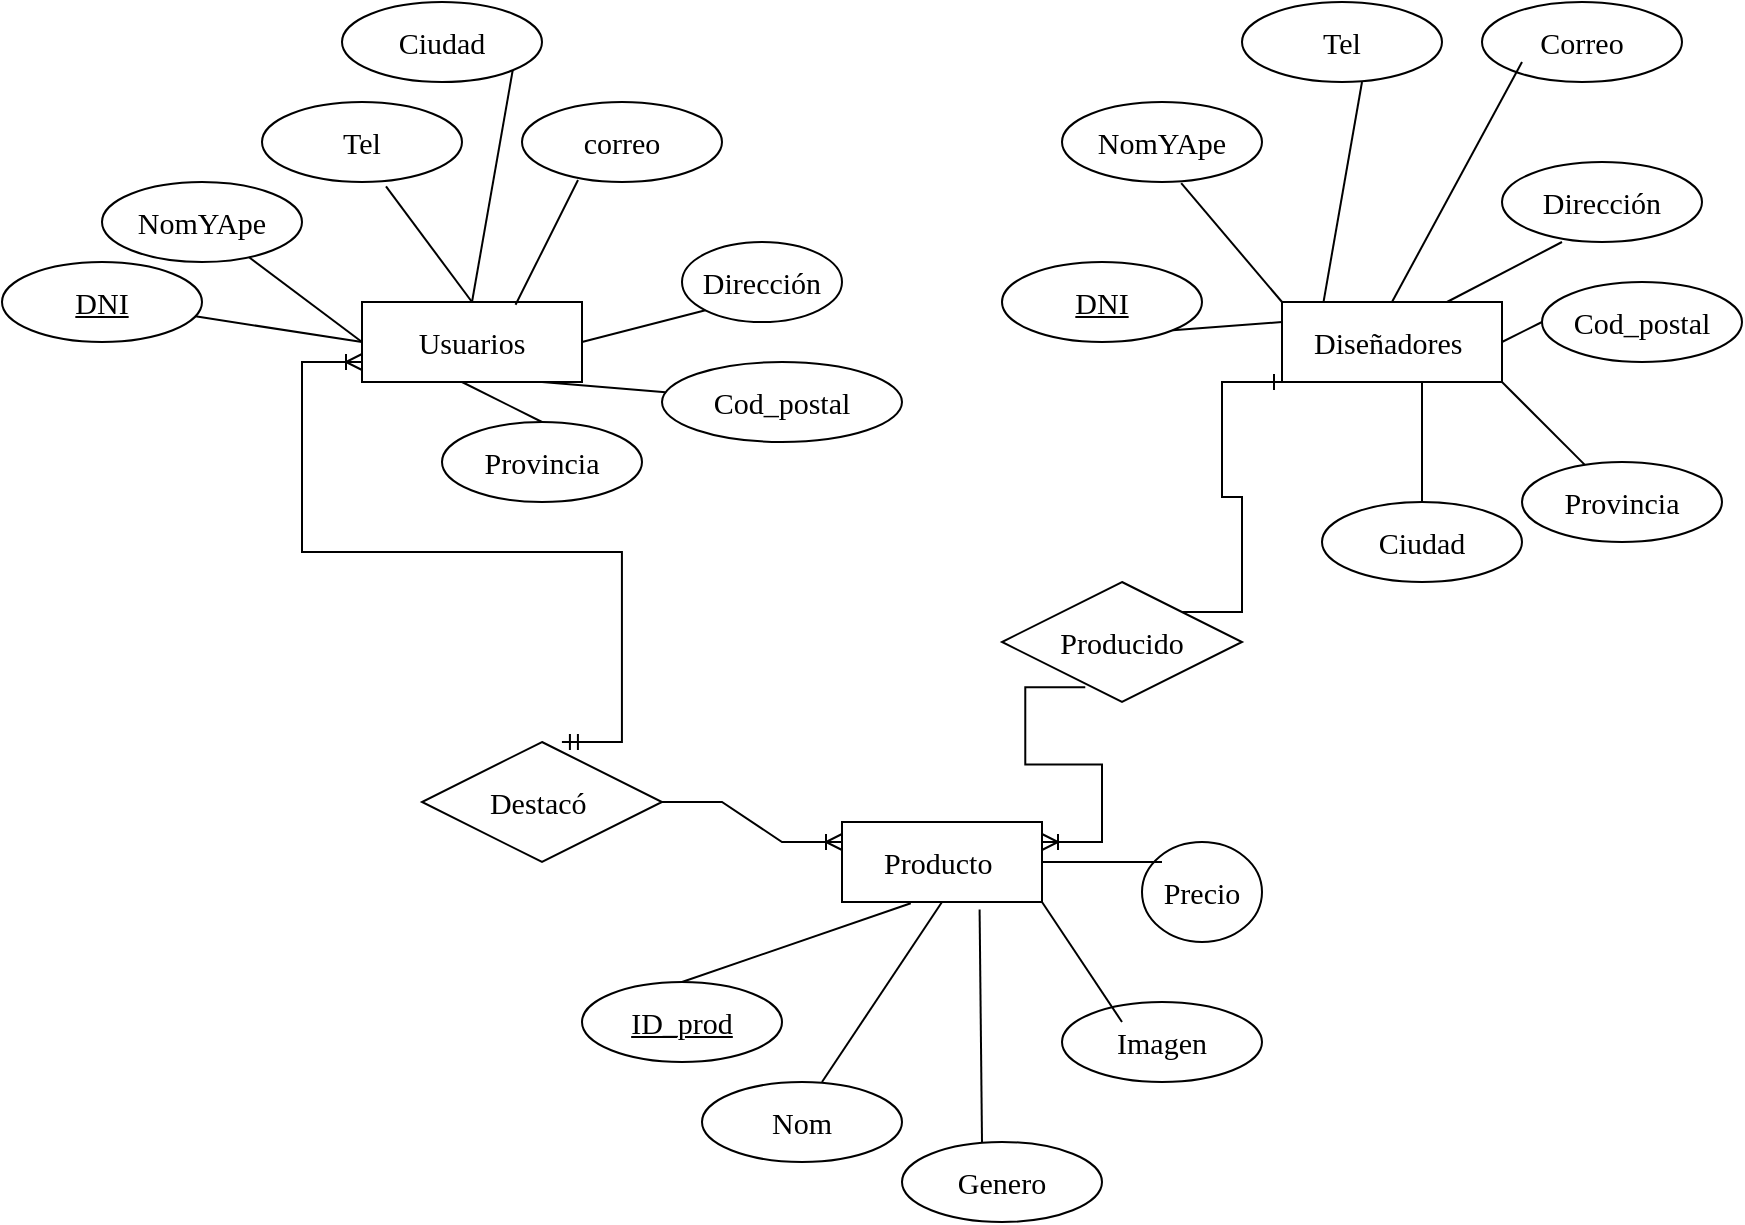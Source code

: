 <mxfile version="20.3.6" type="device"><diagram id="9QKipueDHcmIfer5tEZV" name="Page-1"><mxGraphModel dx="1842" dy="571" grid="1" gridSize="10" guides="0" tooltips="1" connect="1" arrows="1" fold="1" page="1" pageScale="1" pageWidth="850" pageHeight="1100" math="0" shadow="0"><root><mxCell id="0"/><mxCell id="1" parent="0"/><mxCell id="NdYWTmXL5DoAcPuM7iXY-13" value="Usuarios" style="whiteSpace=wrap;html=1;align=center;fontFamily=Verdana;fontSize=15;" vertex="1" parent="1"><mxGeometry x="170" y="280" width="110" height="40" as="geometry"/></mxCell><mxCell id="NdYWTmXL5DoAcPuM7iXY-14" value="Diseñadores&amp;nbsp;" style="whiteSpace=wrap;html=1;align=center;fontFamily=Verdana;fontSize=15;" vertex="1" parent="1"><mxGeometry x="630" y="280" width="110" height="40" as="geometry"/></mxCell><mxCell id="NdYWTmXL5DoAcPuM7iXY-17" value="DNI" style="ellipse;whiteSpace=wrap;html=1;align=center;fontStyle=4;fontFamily=Verdana;fontSize=15;" vertex="1" parent="1"><mxGeometry x="-10" y="260" width="100" height="40" as="geometry"/></mxCell><mxCell id="NdYWTmXL5DoAcPuM7iXY-18" value="" style="endArrow=none;html=1;rounded=0;fontFamily=Verdana;fontSize=15;" edge="1" parent="1" source="NdYWTmXL5DoAcPuM7iXY-17"><mxGeometry relative="1" as="geometry"><mxPoint x="100" y="370" as="sourcePoint"/><mxPoint x="170" y="300" as="targetPoint"/></mxGeometry></mxCell><mxCell id="NdYWTmXL5DoAcPuM7iXY-20" value="NomYApe" style="ellipse;whiteSpace=wrap;html=1;align=center;fontFamily=Verdana;fontSize=15;" vertex="1" parent="1"><mxGeometry x="40" y="220" width="100" height="40" as="geometry"/></mxCell><mxCell id="NdYWTmXL5DoAcPuM7iXY-21" value="correo" style="ellipse;whiteSpace=wrap;html=1;align=center;fontFamily=Verdana;fontSize=15;" vertex="1" parent="1"><mxGeometry x="250" y="180" width="100" height="40" as="geometry"/></mxCell><mxCell id="NdYWTmXL5DoAcPuM7iXY-22" value="" style="endArrow=none;html=1;rounded=0;fontFamily=Verdana;fontSize=15;entryX=0.698;entryY=0.035;entryDx=0;entryDy=0;exitX=0.28;exitY=0.975;exitDx=0;exitDy=0;exitPerimeter=0;entryPerimeter=0;" edge="1" parent="1" source="NdYWTmXL5DoAcPuM7iXY-21" target="NdYWTmXL5DoAcPuM7iXY-13"><mxGeometry relative="1" as="geometry"><mxPoint x="260" y="240" as="sourcePoint"/><mxPoint x="420" y="240" as="targetPoint"/></mxGeometry></mxCell><mxCell id="NdYWTmXL5DoAcPuM7iXY-24" value="" style="endArrow=none;html=1;rounded=0;fontFamily=Verdana;fontSize=15;entryX=0;entryY=0.5;entryDx=0;entryDy=0;" edge="1" parent="1" source="NdYWTmXL5DoAcPuM7iXY-20" target="NdYWTmXL5DoAcPuM7iXY-13"><mxGeometry relative="1" as="geometry"><mxPoint x="120" y="310" as="sourcePoint"/><mxPoint x="280" y="310" as="targetPoint"/></mxGeometry></mxCell><mxCell id="NdYWTmXL5DoAcPuM7iXY-25" value="Tel" style="ellipse;whiteSpace=wrap;html=1;align=center;fontFamily=Verdana;fontSize=15;" vertex="1" parent="1"><mxGeometry x="120" y="180" width="100" height="40" as="geometry"/></mxCell><mxCell id="NdYWTmXL5DoAcPuM7iXY-26" value="Dirección" style="ellipse;whiteSpace=wrap;html=1;align=center;fontFamily=Verdana;fontSize=15;" vertex="1" parent="1"><mxGeometry x="330" y="250" width="80" height="40" as="geometry"/></mxCell><mxCell id="NdYWTmXL5DoAcPuM7iXY-27" value="Ciudad" style="ellipse;whiteSpace=wrap;html=1;align=center;fontFamily=Verdana;fontSize=15;" vertex="1" parent="1"><mxGeometry x="160" y="130" width="100" height="40" as="geometry"/></mxCell><mxCell id="NdYWTmXL5DoAcPuM7iXY-28" value="" style="endArrow=none;html=1;rounded=0;fontFamily=Verdana;fontSize=15;entryX=0;entryY=1;entryDx=0;entryDy=0;" edge="1" parent="1" target="NdYWTmXL5DoAcPuM7iXY-26"><mxGeometry relative="1" as="geometry"><mxPoint x="280" y="300" as="sourcePoint"/><mxPoint x="440" y="300" as="targetPoint"/></mxGeometry></mxCell><mxCell id="NdYWTmXL5DoAcPuM7iXY-29" value="Cod_postal" style="ellipse;whiteSpace=wrap;html=1;align=center;fontFamily=Verdana;fontSize=15;" vertex="1" parent="1"><mxGeometry x="320" y="310" width="120" height="40" as="geometry"/></mxCell><mxCell id="NdYWTmXL5DoAcPuM7iXY-30" value="Provincia" style="ellipse;whiteSpace=wrap;html=1;align=center;fontFamily=Verdana;fontSize=15;" vertex="1" parent="1"><mxGeometry x="210" y="340" width="100" height="40" as="geometry"/></mxCell><mxCell id="NdYWTmXL5DoAcPuM7iXY-32" value="" style="endArrow=none;html=1;rounded=0;fontFamily=Verdana;fontSize=15;" edge="1" parent="1" target="NdYWTmXL5DoAcPuM7iXY-29"><mxGeometry relative="1" as="geometry"><mxPoint x="260" y="320" as="sourcePoint"/><mxPoint x="420" y="320" as="targetPoint"/></mxGeometry></mxCell><mxCell id="NdYWTmXL5DoAcPuM7iXY-33" value="" style="endArrow=none;html=1;rounded=0;fontFamily=Verdana;fontSize=15;entryX=0.5;entryY=0;entryDx=0;entryDy=0;" edge="1" parent="1" target="NdYWTmXL5DoAcPuM7iXY-30"><mxGeometry relative="1" as="geometry"><mxPoint x="220" y="320" as="sourcePoint"/><mxPoint x="200" y="370" as="targetPoint"/></mxGeometry></mxCell><mxCell id="NdYWTmXL5DoAcPuM7iXY-34" value="" style="endArrow=none;html=1;rounded=0;fontFamily=Verdana;fontSize=15;exitX=0.5;exitY=0;exitDx=0;exitDy=0;entryX=1;entryY=1;entryDx=0;entryDy=0;" edge="1" parent="1" source="NdYWTmXL5DoAcPuM7iXY-13" target="NdYWTmXL5DoAcPuM7iXY-27"><mxGeometry relative="1" as="geometry"><mxPoint x="150" y="210" as="sourcePoint"/><mxPoint x="250" y="170" as="targetPoint"/></mxGeometry></mxCell><mxCell id="NdYWTmXL5DoAcPuM7iXY-35" value="Ciudad" style="ellipse;whiteSpace=wrap;html=1;align=center;fontFamily=Verdana;fontSize=15;" vertex="1" parent="1"><mxGeometry x="650" y="380" width="100" height="40" as="geometry"/></mxCell><mxCell id="NdYWTmXL5DoAcPuM7iXY-36" value="NomYApe" style="ellipse;whiteSpace=wrap;html=1;align=center;fontFamily=Verdana;fontSize=15;" vertex="1" parent="1"><mxGeometry x="520" y="180" width="100" height="40" as="geometry"/></mxCell><mxCell id="NdYWTmXL5DoAcPuM7iXY-37" value="Provincia" style="ellipse;whiteSpace=wrap;html=1;align=center;fontFamily=Verdana;fontSize=15;" vertex="1" parent="1"><mxGeometry x="750" y="360" width="100" height="40" as="geometry"/></mxCell><mxCell id="NdYWTmXL5DoAcPuM7iXY-39" value="Dirección" style="ellipse;whiteSpace=wrap;html=1;align=center;fontFamily=Verdana;fontSize=15;" vertex="1" parent="1"><mxGeometry x="740" y="210" width="100" height="40" as="geometry"/></mxCell><mxCell id="NdYWTmXL5DoAcPuM7iXY-40" value="Tel" style="ellipse;whiteSpace=wrap;html=1;align=center;fontFamily=Verdana;fontSize=15;" vertex="1" parent="1"><mxGeometry x="610" y="130" width="100" height="40" as="geometry"/></mxCell><mxCell id="NdYWTmXL5DoAcPuM7iXY-41" value="Correo" style="ellipse;whiteSpace=wrap;html=1;align=center;fontFamily=Verdana;fontSize=15;" vertex="1" parent="1"><mxGeometry x="730" y="130" width="100" height="40" as="geometry"/></mxCell><mxCell id="NdYWTmXL5DoAcPuM7iXY-46" value="DNI" style="ellipse;whiteSpace=wrap;html=1;align=center;fontStyle=4;fontFamily=Verdana;fontSize=15;" vertex="1" parent="1"><mxGeometry x="490" y="260" width="100" height="40" as="geometry"/></mxCell><mxCell id="NdYWTmXL5DoAcPuM7iXY-47" value="Cod_postal" style="ellipse;whiteSpace=wrap;html=1;align=center;fontFamily=Verdana;fontSize=15;" vertex="1" parent="1"><mxGeometry x="760" y="270" width="100" height="40" as="geometry"/></mxCell><mxCell id="NdYWTmXL5DoAcPuM7iXY-48" value="" style="endArrow=none;html=1;rounded=0;fontFamily=Verdana;fontSize=15;exitX=1;exitY=1;exitDx=0;exitDy=0;entryX=0;entryY=0.25;entryDx=0;entryDy=0;" edge="1" parent="1" source="NdYWTmXL5DoAcPuM7iXY-46" target="NdYWTmXL5DoAcPuM7iXY-14"><mxGeometry relative="1" as="geometry"><mxPoint x="480" y="300" as="sourcePoint"/><mxPoint x="640" y="300" as="targetPoint"/></mxGeometry></mxCell><mxCell id="NdYWTmXL5DoAcPuM7iXY-49" value="" style="endArrow=none;html=1;rounded=0;fontFamily=Verdana;fontSize=15;exitX=0.596;exitY=1.015;exitDx=0;exitDy=0;exitPerimeter=0;" edge="1" parent="1" source="NdYWTmXL5DoAcPuM7iXY-36"><mxGeometry relative="1" as="geometry"><mxPoint x="470" y="280" as="sourcePoint"/><mxPoint x="630" y="280" as="targetPoint"/></mxGeometry></mxCell><mxCell id="NdYWTmXL5DoAcPuM7iXY-50" value="" style="endArrow=none;html=1;rounded=0;fontFamily=Verdana;fontSize=15;exitX=0.189;exitY=-0.005;exitDx=0;exitDy=0;exitPerimeter=0;entryX=0.6;entryY=1;entryDx=0;entryDy=0;entryPerimeter=0;" edge="1" parent="1" source="NdYWTmXL5DoAcPuM7iXY-14" target="NdYWTmXL5DoAcPuM7iXY-40"><mxGeometry relative="1" as="geometry"><mxPoint x="510" y="180" as="sourcePoint"/><mxPoint x="670" y="180" as="targetPoint"/></mxGeometry></mxCell><mxCell id="NdYWTmXL5DoAcPuM7iXY-51" value="" style="endArrow=none;html=1;rounded=0;fontFamily=Verdana;fontSize=15;exitX=0.5;exitY=0;exitDx=0;exitDy=0;" edge="1" parent="1" source="NdYWTmXL5DoAcPuM7iXY-14"><mxGeometry relative="1" as="geometry"><mxPoint x="590" y="160" as="sourcePoint"/><mxPoint x="750" y="160" as="targetPoint"/></mxGeometry></mxCell><mxCell id="NdYWTmXL5DoAcPuM7iXY-52" value="" style="endArrow=none;html=1;rounded=0;fontFamily=Verdana;fontSize=15;exitX=0.75;exitY=0;exitDx=0;exitDy=0;" edge="1" parent="1" source="NdYWTmXL5DoAcPuM7iXY-14"><mxGeometry relative="1" as="geometry"><mxPoint x="610" y="250" as="sourcePoint"/><mxPoint x="770" y="250" as="targetPoint"/></mxGeometry></mxCell><mxCell id="NdYWTmXL5DoAcPuM7iXY-53" value="" style="endArrow=none;html=1;rounded=0;fontFamily=Verdana;fontSize=15;exitX=1;exitY=0.5;exitDx=0;exitDy=0;" edge="1" parent="1" source="NdYWTmXL5DoAcPuM7iXY-14"><mxGeometry relative="1" as="geometry"><mxPoint x="600" y="290" as="sourcePoint"/><mxPoint x="760" y="290" as="targetPoint"/></mxGeometry></mxCell><mxCell id="NdYWTmXL5DoAcPuM7iXY-54" value="" style="endArrow=none;html=1;rounded=0;fontFamily=Verdana;fontSize=15;entryX=1;entryY=1;entryDx=0;entryDy=0;" edge="1" parent="1" source="NdYWTmXL5DoAcPuM7iXY-37" target="NdYWTmXL5DoAcPuM7iXY-14"><mxGeometry relative="1" as="geometry"><mxPoint x="580" y="330" as="sourcePoint"/><mxPoint x="740" y="330" as="targetPoint"/></mxGeometry></mxCell><mxCell id="NdYWTmXL5DoAcPuM7iXY-55" value="" style="endArrow=none;html=1;rounded=0;fontFamily=Verdana;fontSize=15;" edge="1" parent="1" source="NdYWTmXL5DoAcPuM7iXY-35"><mxGeometry relative="1" as="geometry"><mxPoint x="540" y="320" as="sourcePoint"/><mxPoint x="700" y="320" as="targetPoint"/></mxGeometry></mxCell><mxCell id="NdYWTmXL5DoAcPuM7iXY-57" value="Producto&amp;nbsp;" style="whiteSpace=wrap;html=1;align=center;fontFamily=Verdana;fontSize=15;" vertex="1" parent="1"><mxGeometry x="410" y="540" width="100" height="40" as="geometry"/></mxCell><mxCell id="NdYWTmXL5DoAcPuM7iXY-58" value="ID_prod" style="ellipse;whiteSpace=wrap;html=1;align=center;fontStyle=4;fontFamily=Verdana;fontSize=15;" vertex="1" parent="1"><mxGeometry x="280" y="620" width="100" height="40" as="geometry"/></mxCell><mxCell id="NdYWTmXL5DoAcPuM7iXY-59" value="Nom" style="ellipse;whiteSpace=wrap;html=1;align=center;fontFamily=Verdana;fontSize=15;" vertex="1" parent="1"><mxGeometry x="340" y="670" width="100" height="40" as="geometry"/></mxCell><mxCell id="NdYWTmXL5DoAcPuM7iXY-60" value="Imagen" style="ellipse;whiteSpace=wrap;html=1;align=center;fontFamily=Verdana;fontSize=15;" vertex="1" parent="1"><mxGeometry x="520" y="630" width="100" height="40" as="geometry"/></mxCell><mxCell id="NdYWTmXL5DoAcPuM7iXY-61" value="Genero" style="ellipse;whiteSpace=wrap;html=1;align=center;fontFamily=Verdana;fontSize=15;" vertex="1" parent="1"><mxGeometry x="440" y="700" width="100" height="40" as="geometry"/></mxCell><mxCell id="NdYWTmXL5DoAcPuM7iXY-62" value="Precio" style="ellipse;whiteSpace=wrap;html=1;align=center;fontFamily=Verdana;fontSize=15;" vertex="1" parent="1"><mxGeometry x="560" y="550" width="60" height="50" as="geometry"/></mxCell><mxCell id="NdYWTmXL5DoAcPuM7iXY-63" value="" style="endArrow=none;html=1;rounded=0;fontFamily=Verdana;fontSize=15;entryX=0.344;entryY=1.015;entryDx=0;entryDy=0;entryPerimeter=0;" edge="1" parent="1" target="NdYWTmXL5DoAcPuM7iXY-57"><mxGeometry relative="1" as="geometry"><mxPoint x="330" y="620" as="sourcePoint"/><mxPoint x="490" y="620" as="targetPoint"/></mxGeometry></mxCell><mxCell id="NdYWTmXL5DoAcPuM7iXY-64" value="" style="endArrow=none;html=1;rounded=0;fontFamily=Verdana;fontSize=15;" edge="1" parent="1"><mxGeometry relative="1" as="geometry"><mxPoint x="510" y="560" as="sourcePoint"/><mxPoint x="570" y="560" as="targetPoint"/></mxGeometry></mxCell><mxCell id="NdYWTmXL5DoAcPuM7iXY-65" value="" style="endArrow=none;html=1;rounded=0;fontFamily=Verdana;fontSize=15;entryX=1;entryY=1;entryDx=0;entryDy=0;" edge="1" parent="1" target="NdYWTmXL5DoAcPuM7iXY-57"><mxGeometry relative="1" as="geometry"><mxPoint x="550" y="640" as="sourcePoint"/><mxPoint x="700" y="630" as="targetPoint"/></mxGeometry></mxCell><mxCell id="NdYWTmXL5DoAcPuM7iXY-66" value="" style="endArrow=none;html=1;rounded=0;fontFamily=Verdana;fontSize=15;entryX=0.5;entryY=1;entryDx=0;entryDy=0;" edge="1" parent="1" target="NdYWTmXL5DoAcPuM7iXY-57"><mxGeometry relative="1" as="geometry"><mxPoint x="400" y="670" as="sourcePoint"/><mxPoint x="560" y="670" as="targetPoint"/></mxGeometry></mxCell><mxCell id="NdYWTmXL5DoAcPuM7iXY-67" value="" style="endArrow=none;html=1;rounded=0;fontFamily=Verdana;fontSize=15;entryX=0.688;entryY=1.095;entryDx=0;entryDy=0;entryPerimeter=0;" edge="1" parent="1" target="NdYWTmXL5DoAcPuM7iXY-57"><mxGeometry relative="1" as="geometry"><mxPoint x="480" y="700" as="sourcePoint"/><mxPoint x="640" y="700" as="targetPoint"/></mxGeometry></mxCell><mxCell id="NdYWTmXL5DoAcPuM7iXY-68" value="Producido" style="shape=rhombus;perimeter=rhombusPerimeter;whiteSpace=wrap;html=1;align=center;fontFamily=Verdana;fontSize=15;" vertex="1" parent="1"><mxGeometry x="490" y="420" width="120" height="60" as="geometry"/></mxCell><mxCell id="NdYWTmXL5DoAcPuM7iXY-69" value="Destacó&amp;nbsp;" style="shape=rhombus;perimeter=rhombusPerimeter;whiteSpace=wrap;html=1;align=center;fontFamily=Verdana;fontSize=15;" vertex="1" parent="1"><mxGeometry x="200" y="500" width="120" height="60" as="geometry"/></mxCell><mxCell id="NdYWTmXL5DoAcPuM7iXY-70" value="" style="edgeStyle=entityRelationEdgeStyle;fontSize=12;html=1;endArrow=ERoneToMany;rounded=0;fontFamily=Verdana;entryX=1;entryY=0.25;entryDx=0;entryDy=0;exitX=0.347;exitY=0.877;exitDx=0;exitDy=0;exitPerimeter=0;" edge="1" parent="1" source="NdYWTmXL5DoAcPuM7iXY-68" target="NdYWTmXL5DoAcPuM7iXY-57"><mxGeometry width="100" height="100" relative="1" as="geometry"><mxPoint x="370" y="560" as="sourcePoint"/><mxPoint x="630" y="330" as="targetPoint"/></mxGeometry></mxCell><mxCell id="NdYWTmXL5DoAcPuM7iXY-72" value="" style="edgeStyle=entityRelationEdgeStyle;fontSize=12;html=1;endArrow=ERone;endFill=1;rounded=0;fontFamily=Verdana;entryX=0;entryY=1;entryDx=0;entryDy=0;exitX=1;exitY=0;exitDx=0;exitDy=0;" edge="1" parent="1" source="NdYWTmXL5DoAcPuM7iXY-68" target="NdYWTmXL5DoAcPuM7iXY-14"><mxGeometry width="100" height="100" relative="1" as="geometry"><mxPoint x="370" y="560" as="sourcePoint"/><mxPoint x="590" y="340" as="targetPoint"/></mxGeometry></mxCell><mxCell id="NdYWTmXL5DoAcPuM7iXY-73" value="" style="edgeStyle=entityRelationEdgeStyle;fontSize=12;html=1;endArrow=ERoneToMany;rounded=0;fontFamily=Verdana;entryX=0;entryY=0.25;entryDx=0;entryDy=0;" edge="1" parent="1" source="NdYWTmXL5DoAcPuM7iXY-69" target="NdYWTmXL5DoAcPuM7iXY-57"><mxGeometry width="100" height="100" relative="1" as="geometry"><mxPoint x="370" y="560" as="sourcePoint"/><mxPoint x="400" y="550" as="targetPoint"/></mxGeometry></mxCell><mxCell id="NdYWTmXL5DoAcPuM7iXY-79" value="" style="edgeStyle=entityRelationEdgeStyle;fontSize=12;html=1;endArrow=ERoneToMany;startArrow=ERmandOne;rounded=0;fontFamily=Verdana;exitX=0.583;exitY=0;exitDx=0;exitDy=0;exitPerimeter=0;" edge="1" parent="1" source="NdYWTmXL5DoAcPuM7iXY-69"><mxGeometry width="100" height="100" relative="1" as="geometry"><mxPoint x="370" y="590" as="sourcePoint"/><mxPoint x="170" y="310" as="targetPoint"/></mxGeometry></mxCell><mxCell id="NdYWTmXL5DoAcPuM7iXY-80" value="" style="endArrow=none;html=1;rounded=0;fontFamily=Verdana;fontSize=15;exitX=0.62;exitY=1.055;exitDx=0;exitDy=0;exitPerimeter=0;entryX=0.5;entryY=0;entryDx=0;entryDy=0;" edge="1" parent="1" source="NdYWTmXL5DoAcPuM7iXY-25" target="NdYWTmXL5DoAcPuM7iXY-13"><mxGeometry relative="1" as="geometry"><mxPoint x="340" y="380" as="sourcePoint"/><mxPoint x="500" y="380" as="targetPoint"/></mxGeometry></mxCell></root></mxGraphModel></diagram></mxfile>